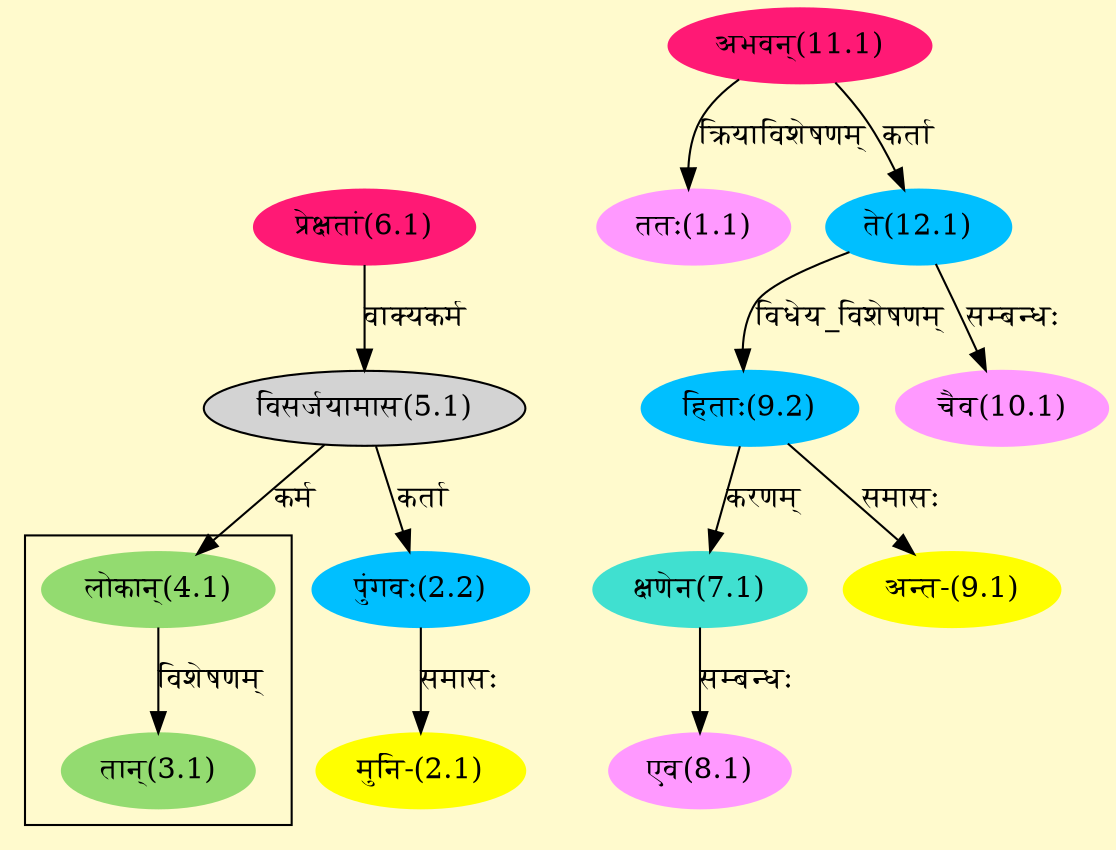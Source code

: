 digraph G{
rankdir=BT;
 compound=true;
 bgcolor="lemonchiffon1";

subgraph cluster_1{
Node3_1 [style=filled, color="#93DB70" label = "तान्(3.1)"]
Node4_1 [style=filled, color="#93DB70" label = "लोकान्(4.1)"]

}
Node1_1 [style=filled, color="#FF99FF" label = "ततः(1.1)"]
Node11_1 [style=filled, color="#FF1975" label = "अभवन्(11.1)"]
Node2_1 [style=filled, color="#FFFF00" label = "मुनि-(2.1)"]
Node2_2 [style=filled, color="#00BFFF" label = "पुंगवः(2.2)"]
Node5_1 [style=filled, color="" label = "विसर्जयामास(5.1)"]
Node4_1 [style=filled, color="#93DB70" label = "लोकान्(4.1)"]
Node6_1 [style=filled, color="#FF1975" label = "प्रेक्षतां(6.1)"]
Node [style=filled, color="" label = "()"]
Node7_1 [style=filled, color="#40E0D0" label = "क्षणेन(7.1)"]
Node9_2 [style=filled, color="#00BFFF" label = "हिताः(9.2)"]
Node8_1 [style=filled, color="#FF99FF" label = "एव(8.1)"]
Node9_1 [style=filled, color="#FFFF00" label = "अन्त-(9.1)"]
Node12_1 [style=filled, color="#00BFFF" label = "ते(12.1)"]
Node10_1 [style=filled, color="#FF99FF" label = "चैव(10.1)"]
/* Start of Relations section */

Node1_1 -> Node11_1 [  label="क्रियाविशेषणम्"  dir="back" ]
Node2_1 -> Node2_2 [  label="समासः"  dir="back" ]
Node2_2 -> Node5_1 [  label="कर्ता"  dir="back" ]
Node3_1 -> Node4_1 [  label="विशेषणम्"  dir="back" ]
Node4_1 -> Node5_1 [  label="कर्म"  dir="back" ]
Node5_1 -> Node6_1 [  label="वाक्यकर्म"  dir="back" ]
Node7_1 -> Node9_2 [  label="करणम्"  dir="back" ]
Node8_1 -> Node7_1 [  label="सम्बन्धः"  dir="back" ]
Node9_1 -> Node9_2 [  label="समासः"  dir="back" ]
Node9_2 -> Node12_1 [  label="विधेय_विशेषणम्"  dir="back" ]
Node10_1 -> Node12_1 [  label="सम्बन्धः"  dir="back" ]
Node12_1 -> Node11_1 [  label="कर्ता"  dir="back" ]
}
